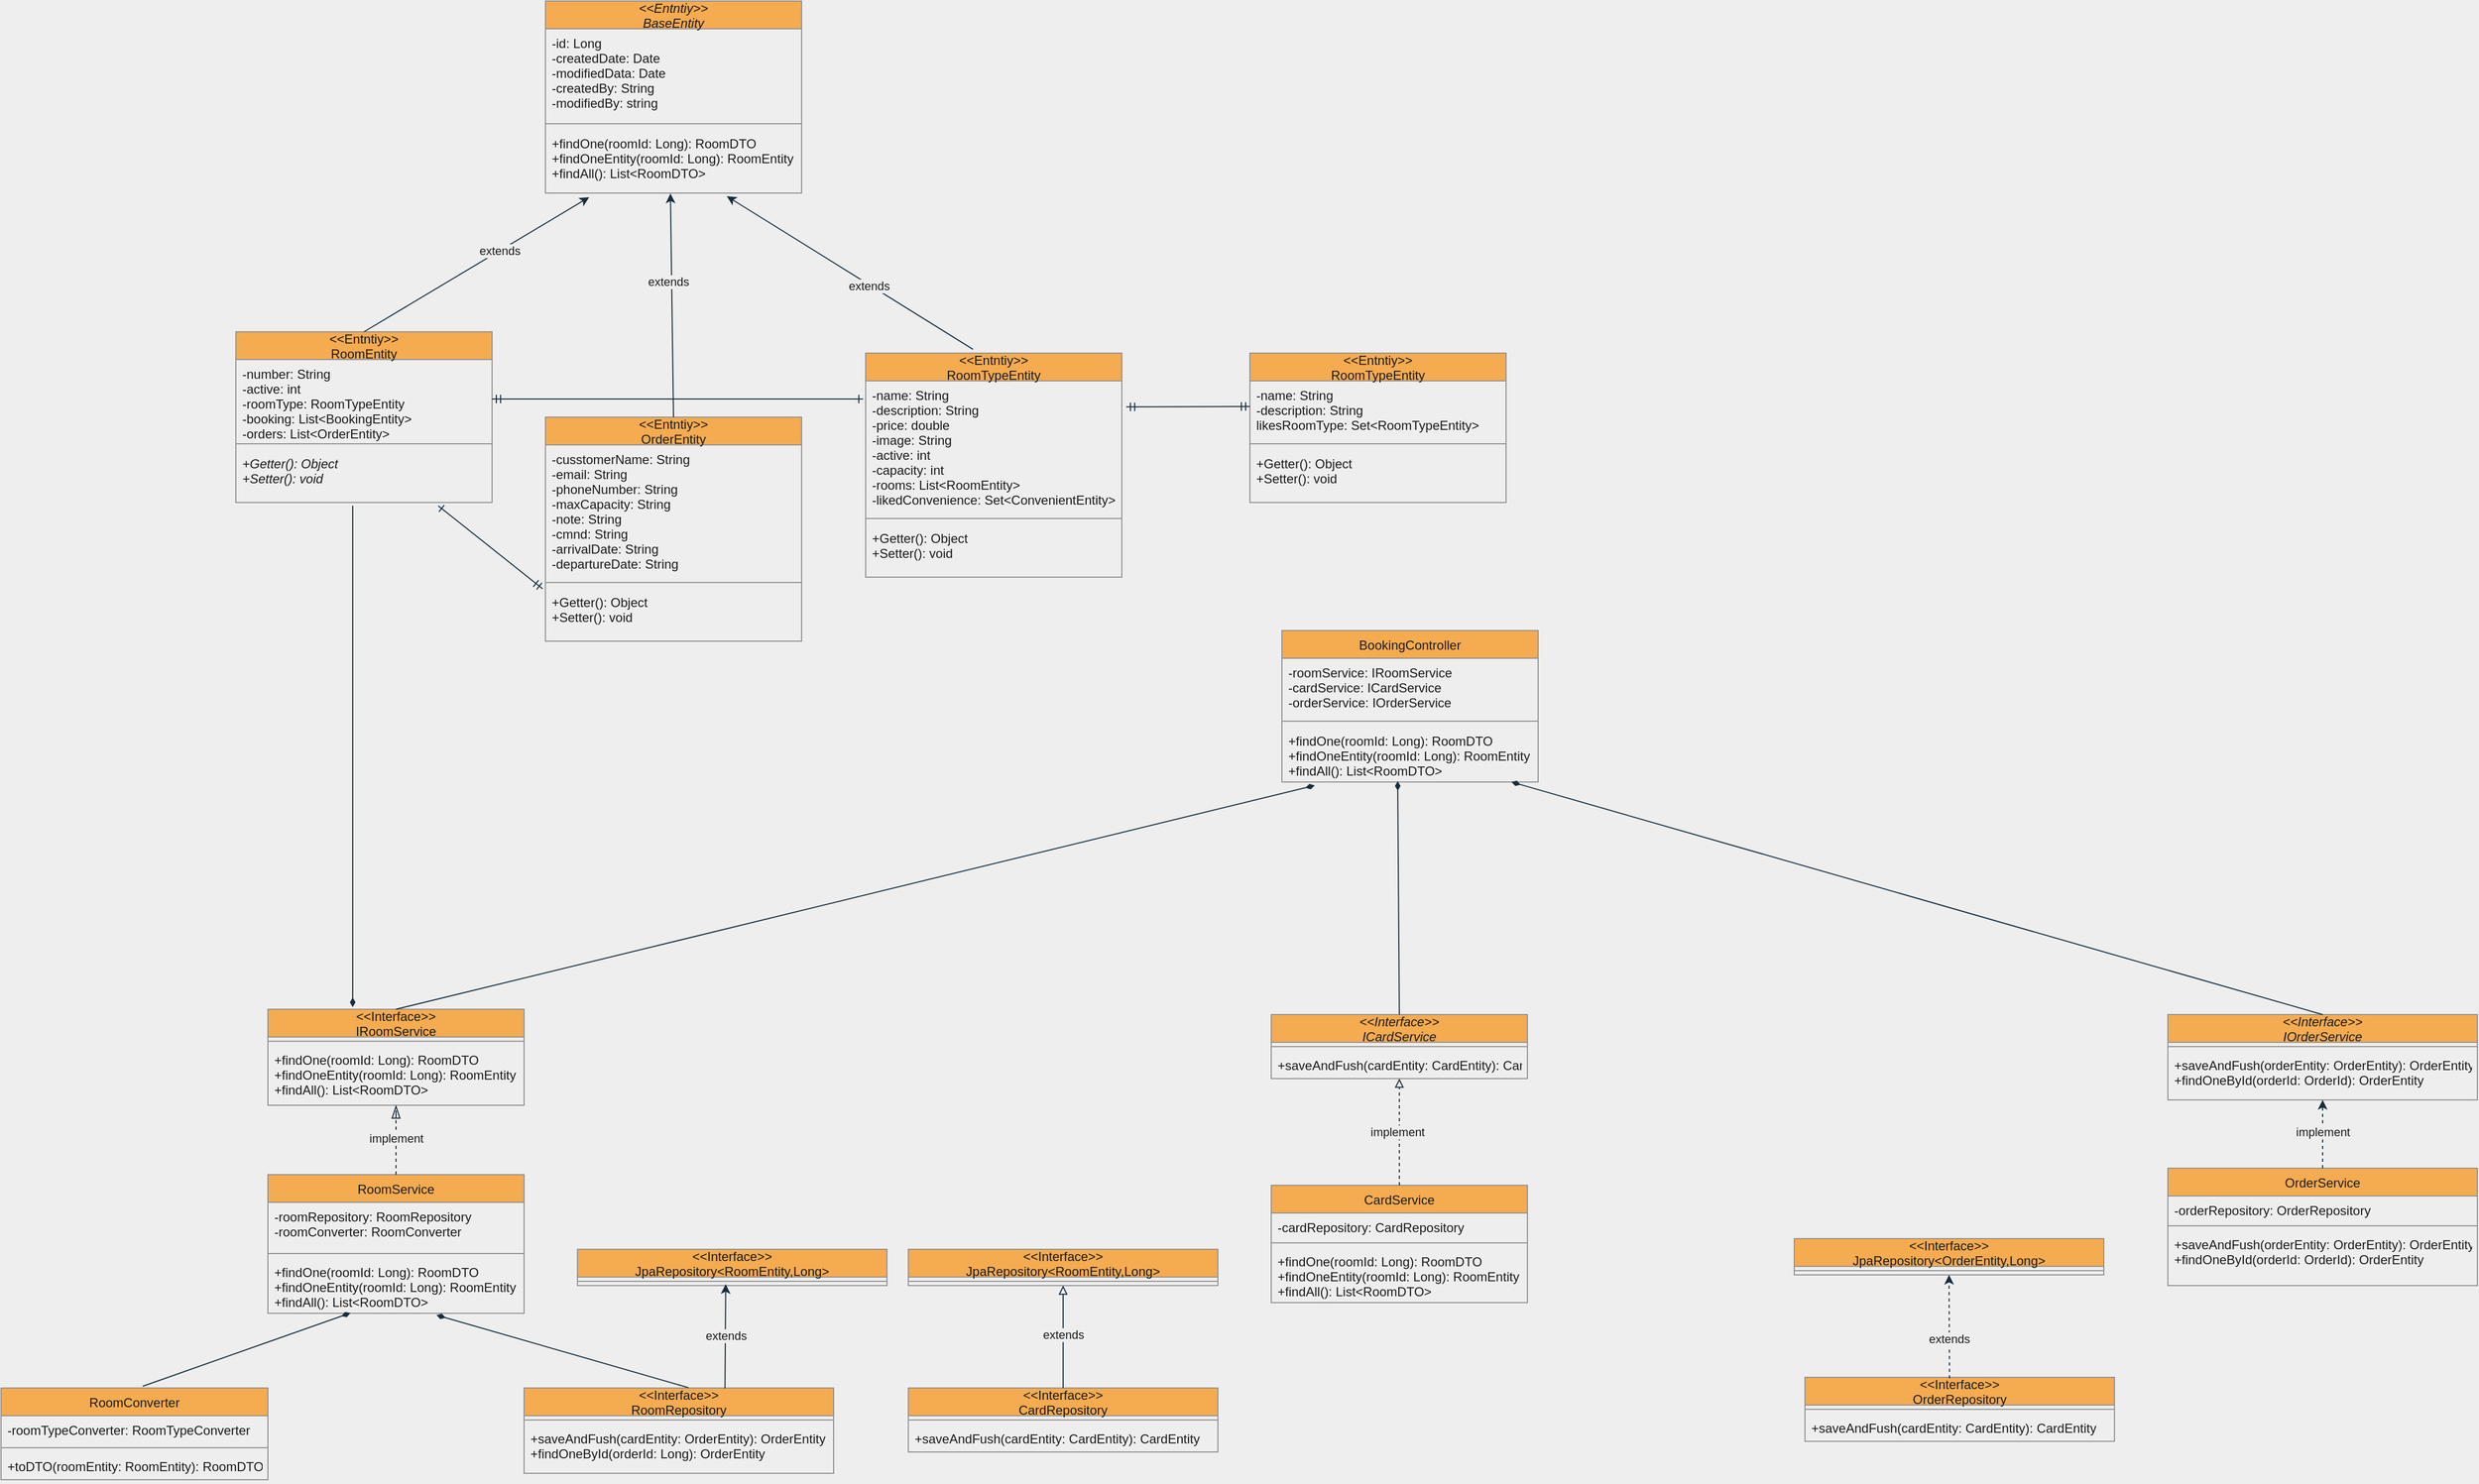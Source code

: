 <mxfile version="14.9.8" type="google"><diagram id="C5RBs43oDa-KdzZeNtuy" name="Page-1"><mxGraphModel dx="2779" dy="2227" grid="1" gridSize="10" guides="1" tooltips="1" connect="1" arrows="1" fold="1" page="1" pageScale="1" pageWidth="827" pageHeight="1169" background="#EEEEEE" math="0" shadow="0"><root><mxCell id="WIyWlLk6GJQsqaUBKTNV-0"/><mxCell id="WIyWlLk6GJQsqaUBKTNV-1" parent="WIyWlLk6GJQsqaUBKTNV-0"/><mxCell id="zkfFHV4jXpPFQw0GAbJ--0" value="&lt;&lt;Interface&gt;&gt;&#10;IRoomService" style="swimlane;fontStyle=0;align=center;verticalAlign=middle;childLayout=stackLayout;horizontal=1;startSize=26;horizontalStack=0;resizeParent=1;resizeLast=0;collapsible=1;marginBottom=0;rounded=0;shadow=0;strokeWidth=1;fillColor=#F5AB50;strokeColor=#909090;fontColor=#1A1A1A;" parent="WIyWlLk6GJQsqaUBKTNV-1" vertex="1"><mxGeometry y="645" width="240" height="90" as="geometry"><mxRectangle x="220" y="120" width="160" height="26" as="alternateBounds"/></mxGeometry></mxCell><mxCell id="zkfFHV4jXpPFQw0GAbJ--4" value="" style="line;html=1;strokeWidth=1;align=left;verticalAlign=middle;spacingTop=-1;spacingLeft=3;spacingRight=3;rotatable=0;labelPosition=right;points=[];portConstraint=eastwest;fillColor=#F5AB50;strokeColor=#909090;fontColor=#1A1A1A;labelBackgroundColor=#EEEEEE;" parent="zkfFHV4jXpPFQw0GAbJ--0" vertex="1"><mxGeometry y="26" width="240" height="8" as="geometry"/></mxCell><mxCell id="zkfFHV4jXpPFQw0GAbJ--2" value="+findOne(roomId: Long): RoomDTO&#10;+findOneEntity(roomId: Long): RoomEntity&#10;+findAll(): List&lt;RoomDTO&gt;" style="text;align=left;verticalAlign=top;spacingLeft=4;spacingRight=4;overflow=hidden;rotatable=0;points=[[0,0.5],[1,0.5]];portConstraint=eastwest;rounded=0;shadow=0;html=0;fontColor=#1A1A1A;" parent="zkfFHV4jXpPFQw0GAbJ--0" vertex="1"><mxGeometry y="34" width="240" height="54" as="geometry"/></mxCell><mxCell id="zkfFHV4jXpPFQw0GAbJ--6" value="RoomService" style="swimlane;fontStyle=0;align=center;verticalAlign=top;childLayout=stackLayout;horizontal=1;startSize=26;horizontalStack=0;resizeParent=1;resizeLast=0;collapsible=1;marginBottom=0;rounded=0;shadow=0;strokeWidth=1;fillColor=#F5AB50;strokeColor=#909090;fontColor=#1A1A1A;" parent="WIyWlLk6GJQsqaUBKTNV-1" vertex="1"><mxGeometry y="800" width="240" height="130" as="geometry"><mxRectangle x="130" y="380" width="160" height="26" as="alternateBounds"/></mxGeometry></mxCell><mxCell id="zkfFHV4jXpPFQw0GAbJ--7" value="-roomRepository: RoomRepository&#10;-roomConverter: RoomConverter" style="text;align=left;verticalAlign=top;spacingLeft=4;spacingRight=4;overflow=hidden;rotatable=0;points=[[0,0.5],[1,0.5]];portConstraint=eastwest;fontColor=#1A1A1A;" parent="zkfFHV4jXpPFQw0GAbJ--6" vertex="1"><mxGeometry y="26" width="240" height="44" as="geometry"/></mxCell><mxCell id="zkfFHV4jXpPFQw0GAbJ--9" value="" style="line;html=1;strokeWidth=1;align=left;verticalAlign=middle;spacingTop=-1;spacingLeft=3;spacingRight=3;rotatable=0;labelPosition=right;points=[];portConstraint=eastwest;fillColor=#F5AB50;strokeColor=#909090;fontColor=#1A1A1A;labelBackgroundColor=#EEEEEE;" parent="zkfFHV4jXpPFQw0GAbJ--6" vertex="1"><mxGeometry y="70" width="240" height="8" as="geometry"/></mxCell><mxCell id="zkfFHV4jXpPFQw0GAbJ--11" value="+findOne(roomId: Long): RoomDTO&#10;+findOneEntity(roomId: Long): RoomEntity&#10;+findAll(): List&lt;RoomDTO&gt;" style="text;align=left;verticalAlign=top;spacingLeft=4;spacingRight=4;overflow=hidden;rotatable=0;points=[[0,0.5],[1,0.5]];portConstraint=eastwest;fontStyle=0;fontColor=#1A1A1A;" parent="zkfFHV4jXpPFQw0GAbJ--6" vertex="1"><mxGeometry y="78" width="240" height="52" as="geometry"/></mxCell><mxCell id="zkfFHV4jXpPFQw0GAbJ--12" value="" style="endArrow=blockThin;endSize=10;endFill=0;shadow=0;strokeWidth=1;rounded=0;edgeStyle=elbowEdgeStyle;elbow=vertical;dashed=1;entryX=0.5;entryY=1;entryDx=0;entryDy=0;exitX=0.5;exitY=0;exitDx=0;exitDy=0;strokeColor=#182E3E;fontColor=#1A1A1A;labelBackgroundColor=#EEEEEE;" parent="WIyWlLk6GJQsqaUBKTNV-1" source="zkfFHV4jXpPFQw0GAbJ--6" target="zkfFHV4jXpPFQw0GAbJ--0" edge="1"><mxGeometry width="160" relative="1" as="geometry"><mxPoint x="120" y="790" as="sourcePoint"/><mxPoint x="120" y="740" as="targetPoint"/><Array as="points"><mxPoint x="120" y="740"/></Array></mxGeometry></mxCell><mxCell id="AG8ENtMSPp4tkWlzLvlF-8" value="implement" style="edgeLabel;html=1;align=center;verticalAlign=middle;resizable=0;points=[];fontColor=#1A1A1A;labelBackgroundColor=#EEEEEE;" vertex="1" connectable="0" parent="zkfFHV4jXpPFQw0GAbJ--12"><mxGeometry x="-0.204" y="3" relative="1" as="geometry"><mxPoint x="3" y="-8" as="offset"/></mxGeometry></mxCell><mxCell id="zkfFHV4jXpPFQw0GAbJ--13" value="RoomConverter" style="swimlane;fontStyle=0;align=center;verticalAlign=top;childLayout=stackLayout;horizontal=1;startSize=26;horizontalStack=0;resizeParent=1;resizeLast=0;collapsible=1;marginBottom=0;rounded=0;shadow=0;strokeWidth=1;fillColor=#F5AB50;strokeColor=#909090;fontColor=#1A1A1A;" parent="WIyWlLk6GJQsqaUBKTNV-1" vertex="1"><mxGeometry x="-250" y="1000" width="250" height="86" as="geometry"><mxRectangle x="340" y="380" width="170" height="26" as="alternateBounds"/></mxGeometry></mxCell><mxCell id="zkfFHV4jXpPFQw0GAbJ--14" value="-roomTypeConverter: RoomTypeConverter" style="text;align=left;verticalAlign=top;spacingLeft=4;spacingRight=4;overflow=hidden;rotatable=0;points=[[0,0.5],[1,0.5]];portConstraint=eastwest;fontColor=#1A1A1A;" parent="zkfFHV4jXpPFQw0GAbJ--13" vertex="1"><mxGeometry y="26" width="250" height="26" as="geometry"/></mxCell><mxCell id="zkfFHV4jXpPFQw0GAbJ--15" value="" style="line;html=1;strokeWidth=1;align=left;verticalAlign=middle;spacingTop=-1;spacingLeft=3;spacingRight=3;rotatable=0;labelPosition=right;points=[];portConstraint=eastwest;fillColor=#F5AB50;strokeColor=#909090;fontColor=#1A1A1A;labelBackgroundColor=#EEEEEE;" parent="zkfFHV4jXpPFQw0GAbJ--13" vertex="1"><mxGeometry y="52" width="250" height="8" as="geometry"/></mxCell><mxCell id="AG8ENtMSPp4tkWlzLvlF-12" value="+toDTO(roomEntity: RoomEntity): RoomDTO" style="text;align=left;verticalAlign=top;spacingLeft=4;spacingRight=4;overflow=hidden;rotatable=0;points=[[0,0.5],[1,0.5]];portConstraint=eastwest;fontColor=#1A1A1A;" vertex="1" parent="zkfFHV4jXpPFQw0GAbJ--13"><mxGeometry y="60" width="250" height="26" as="geometry"/></mxCell><mxCell id="AG8ENtMSPp4tkWlzLvlF-16" value="&lt;&lt;Interface&gt;&gt;&#10;RoomRepository" style="swimlane;fontStyle=0;align=center;verticalAlign=middle;childLayout=stackLayout;horizontal=1;startSize=26;horizontalStack=0;resizeParent=1;resizeLast=0;collapsible=1;marginBottom=0;rounded=0;shadow=0;strokeWidth=1;fillColor=#F5AB50;strokeColor=#909090;fontColor=#1A1A1A;" vertex="1" parent="WIyWlLk6GJQsqaUBKTNV-1"><mxGeometry x="240" y="1000" width="290" height="80" as="geometry"><mxRectangle x="340" y="380" width="170" height="26" as="alternateBounds"/></mxGeometry></mxCell><mxCell id="AG8ENtMSPp4tkWlzLvlF-18" value="" style="line;html=1;strokeWidth=1;align=left;verticalAlign=middle;spacingTop=-1;spacingLeft=3;spacingRight=3;rotatable=0;labelPosition=right;points=[];portConstraint=eastwest;fillColor=#F5AB50;strokeColor=#909090;fontColor=#1A1A1A;labelBackgroundColor=#EEEEEE;" vertex="1" parent="AG8ENtMSPp4tkWlzLvlF-16"><mxGeometry y="26" width="290" height="8" as="geometry"/></mxCell><mxCell id="AG8ENtMSPp4tkWlzLvlF-19" value="+saveAndFush(cardEntity: &#9;OrderEntity): OrderEntity&#10;+findOneById(orderId: Long): OrderEntity" style="text;align=left;verticalAlign=top;spacingLeft=4;spacingRight=4;overflow=hidden;rotatable=0;points=[[0,0.5],[1,0.5]];portConstraint=eastwest;fontColor=#1A1A1A;" vertex="1" parent="AG8ENtMSPp4tkWlzLvlF-16"><mxGeometry y="34" width="290" height="46" as="geometry"/></mxCell><mxCell id="AG8ENtMSPp4tkWlzLvlF-21" value="&lt;&lt;Interface&gt;&gt;&#10;JpaRepository&lt;RoomEntity,Long&gt;" style="swimlane;fontStyle=0;align=center;verticalAlign=middle;childLayout=stackLayout;horizontal=1;startSize=26;horizontalStack=0;resizeParent=1;resizeLast=0;collapsible=1;marginBottom=0;rounded=0;shadow=0;strokeWidth=1;fillColor=#F5AB50;strokeColor=#909090;fontColor=#1A1A1A;" vertex="1" parent="WIyWlLk6GJQsqaUBKTNV-1"><mxGeometry x="290" y="870" width="290" height="34" as="geometry"><mxRectangle x="340" y="380" width="170" height="26" as="alternateBounds"/></mxGeometry></mxCell><mxCell id="AG8ENtMSPp4tkWlzLvlF-22" value="" style="line;html=1;strokeWidth=1;align=left;verticalAlign=middle;spacingTop=-1;spacingLeft=3;spacingRight=3;rotatable=0;labelPosition=right;points=[];portConstraint=eastwest;fillColor=#F5AB50;strokeColor=#909090;fontColor=#1A1A1A;labelBackgroundColor=#EEEEEE;" vertex="1" parent="AG8ENtMSPp4tkWlzLvlF-21"><mxGeometry y="26" width="290" height="8" as="geometry"/></mxCell><mxCell id="AG8ENtMSPp4tkWlzLvlF-26" value="&lt;&lt;Interface&gt;&gt;&#10;ICardService" style="swimlane;fontStyle=2;align=center;verticalAlign=middle;childLayout=stackLayout;horizontal=1;startSize=26;horizontalStack=0;resizeParent=1;resizeLast=0;collapsible=1;marginBottom=0;rounded=0;shadow=0;strokeWidth=1;fillColor=#F5AB50;strokeColor=#909090;fontColor=#1A1A1A;" vertex="1" parent="WIyWlLk6GJQsqaUBKTNV-1"><mxGeometry x="940" y="650" width="240" height="60" as="geometry"><mxRectangle x="220" y="120" width="160" height="26" as="alternateBounds"/></mxGeometry></mxCell><mxCell id="AG8ENtMSPp4tkWlzLvlF-27" value="" style="line;html=1;strokeWidth=1;align=left;verticalAlign=middle;spacingTop=-1;spacingLeft=3;spacingRight=3;rotatable=0;labelPosition=right;points=[];portConstraint=eastwest;fillColor=#F5AB50;strokeColor=#909090;fontColor=#1A1A1A;labelBackgroundColor=#EEEEEE;" vertex="1" parent="AG8ENtMSPp4tkWlzLvlF-26"><mxGeometry y="26" width="240" height="8" as="geometry"/></mxCell><mxCell id="AG8ENtMSPp4tkWlzLvlF-28" value="+saveAndFush(cardEntity: CardEntity): CardEntity" style="text;align=left;verticalAlign=top;spacingLeft=4;spacingRight=4;overflow=hidden;rotatable=0;points=[[0,0.5],[1,0.5]];portConstraint=eastwest;rounded=0;shadow=0;html=0;fontColor=#1A1A1A;" vertex="1" parent="AG8ENtMSPp4tkWlzLvlF-26"><mxGeometry y="34" width="240" height="26" as="geometry"/></mxCell><mxCell id="AG8ENtMSPp4tkWlzLvlF-29" value="CardService" style="swimlane;fontStyle=0;align=center;verticalAlign=top;childLayout=stackLayout;horizontal=1;startSize=26;horizontalStack=0;resizeParent=1;resizeLast=0;collapsible=1;marginBottom=0;rounded=0;shadow=0;strokeWidth=1;fillColor=#F5AB50;strokeColor=#909090;fontColor=#1A1A1A;" vertex="1" parent="WIyWlLk6GJQsqaUBKTNV-1"><mxGeometry x="940" y="810" width="240" height="110" as="geometry"><mxRectangle x="130" y="380" width="160" height="26" as="alternateBounds"/></mxGeometry></mxCell><mxCell id="AG8ENtMSPp4tkWlzLvlF-30" value="-cardRepository: CardRepository" style="text;align=left;verticalAlign=top;spacingLeft=4;spacingRight=4;overflow=hidden;rotatable=0;points=[[0,0.5],[1,0.5]];portConstraint=eastwest;fontColor=#1A1A1A;" vertex="1" parent="AG8ENtMSPp4tkWlzLvlF-29"><mxGeometry y="26" width="240" height="24" as="geometry"/></mxCell><mxCell id="AG8ENtMSPp4tkWlzLvlF-31" value="" style="line;html=1;strokeWidth=1;align=left;verticalAlign=middle;spacingTop=-1;spacingLeft=3;spacingRight=3;rotatable=0;labelPosition=right;points=[];portConstraint=eastwest;fillColor=#F5AB50;strokeColor=#909090;fontColor=#1A1A1A;labelBackgroundColor=#EEEEEE;" vertex="1" parent="AG8ENtMSPp4tkWlzLvlF-29"><mxGeometry y="50" width="240" height="8" as="geometry"/></mxCell><mxCell id="AG8ENtMSPp4tkWlzLvlF-32" value="+findOne(roomId: Long): RoomDTO&#10;+findOneEntity(roomId: Long): RoomEntity&#10;+findAll(): List&lt;RoomDTO&gt;" style="text;align=left;verticalAlign=top;spacingLeft=4;spacingRight=4;overflow=hidden;rotatable=0;points=[[0,0.5],[1,0.5]];portConstraint=eastwest;fontStyle=0;fontColor=#1A1A1A;" vertex="1" parent="AG8ENtMSPp4tkWlzLvlF-29"><mxGeometry y="58" width="240" height="52" as="geometry"/></mxCell><mxCell id="AG8ENtMSPp4tkWlzLvlF-33" value="&lt;&lt;Interface&gt;&gt;&#10;CardRepository" style="swimlane;fontStyle=0;align=center;verticalAlign=middle;childLayout=stackLayout;horizontal=1;startSize=26;horizontalStack=0;resizeParent=1;resizeLast=0;collapsible=1;marginBottom=0;rounded=0;shadow=0;strokeWidth=1;fillColor=#F5AB50;strokeColor=#909090;fontColor=#1A1A1A;" vertex="1" parent="WIyWlLk6GJQsqaUBKTNV-1"><mxGeometry x="600" y="1000" width="290" height="60" as="geometry"><mxRectangle x="340" y="380" width="170" height="26" as="alternateBounds"/></mxGeometry></mxCell><mxCell id="AG8ENtMSPp4tkWlzLvlF-34" value="" style="line;html=1;strokeWidth=1;align=left;verticalAlign=middle;spacingTop=-1;spacingLeft=3;spacingRight=3;rotatable=0;labelPosition=right;points=[];portConstraint=eastwest;fillColor=#F5AB50;strokeColor=#909090;fontColor=#1A1A1A;labelBackgroundColor=#EEEEEE;" vertex="1" parent="AG8ENtMSPp4tkWlzLvlF-33"><mxGeometry y="26" width="290" height="8" as="geometry"/></mxCell><mxCell id="AG8ENtMSPp4tkWlzLvlF-35" value="+saveAndFush(cardEntity: &#9;CardEntity): CardEntity" style="text;align=left;verticalAlign=top;spacingLeft=4;spacingRight=4;overflow=hidden;rotatable=0;points=[[0,0.5],[1,0.5]];portConstraint=eastwest;fontColor=#1A1A1A;" vertex="1" parent="AG8ENtMSPp4tkWlzLvlF-33"><mxGeometry y="34" width="290" height="26" as="geometry"/></mxCell><mxCell id="AG8ENtMSPp4tkWlzLvlF-43" value="&lt;&lt;Interface&gt;&gt;&#10;JpaRepository&lt;RoomEntity,Long&gt;" style="swimlane;fontStyle=0;align=center;verticalAlign=middle;childLayout=stackLayout;horizontal=1;startSize=26;horizontalStack=0;resizeParent=1;resizeLast=0;collapsible=1;marginBottom=0;rounded=0;shadow=0;strokeWidth=1;fillColor=#F5AB50;strokeColor=#909090;fontColor=#1A1A1A;" vertex="1" parent="WIyWlLk6GJQsqaUBKTNV-1"><mxGeometry x="600" y="870" width="290" height="34" as="geometry"><mxRectangle x="340" y="380" width="170" height="26" as="alternateBounds"/></mxGeometry></mxCell><mxCell id="AG8ENtMSPp4tkWlzLvlF-44" value="" style="line;html=1;strokeWidth=1;align=left;verticalAlign=middle;spacingTop=-1;spacingLeft=3;spacingRight=3;rotatable=0;labelPosition=right;points=[];portConstraint=eastwest;fillColor=#F5AB50;strokeColor=#909090;fontColor=#1A1A1A;labelBackgroundColor=#EEEEEE;" vertex="1" parent="AG8ENtMSPp4tkWlzLvlF-43"><mxGeometry y="26" width="290" height="8" as="geometry"/></mxCell><mxCell id="AG8ENtMSPp4tkWlzLvlF-47" value="&lt;&lt;Entntiy&gt;&gt;&#10;BaseEntity" style="swimlane;fontStyle=2;align=center;verticalAlign=middle;childLayout=stackLayout;horizontal=1;startSize=26;horizontalStack=0;resizeParent=1;resizeLast=0;collapsible=1;marginBottom=0;rounded=0;shadow=0;strokeWidth=1;fillColor=#F5AB50;strokeColor=#909090;fontColor=#1A1A1A;" vertex="1" parent="WIyWlLk6GJQsqaUBKTNV-1"><mxGeometry x="260" y="-300" width="240" height="180" as="geometry"><mxRectangle x="220" y="120" width="160" height="26" as="alternateBounds"/></mxGeometry></mxCell><mxCell id="AG8ENtMSPp4tkWlzLvlF-53" value="-id: Long&#10;-createdDate: Date&#10;-modifiedData: Date&#10;-createdBy: String&#10;-modifiedBy: string" style="text;align=left;verticalAlign=top;spacingLeft=4;spacingRight=4;overflow=hidden;rotatable=0;points=[[0,0.5],[1,0.5]];portConstraint=eastwest;rounded=0;shadow=0;html=0;fontColor=#1A1A1A;" vertex="1" parent="AG8ENtMSPp4tkWlzLvlF-47"><mxGeometry y="26" width="240" height="84" as="geometry"/></mxCell><mxCell id="AG8ENtMSPp4tkWlzLvlF-48" value="" style="line;html=1;strokeWidth=1;align=left;verticalAlign=middle;spacingTop=-1;spacingLeft=3;spacingRight=3;rotatable=0;labelPosition=right;points=[];portConstraint=eastwest;fillColor=#F5AB50;strokeColor=#909090;fontColor=#1A1A1A;labelBackgroundColor=#EEEEEE;" vertex="1" parent="AG8ENtMSPp4tkWlzLvlF-47"><mxGeometry y="110" width="240" height="10" as="geometry"/></mxCell><mxCell id="AG8ENtMSPp4tkWlzLvlF-49" value="+findOne(roomId: Long): RoomDTO&#10;+findOneEntity(roomId: Long): RoomEntity&#10;+findAll(): List&lt;RoomDTO&gt;" style="text;align=left;verticalAlign=top;spacingLeft=4;spacingRight=4;overflow=hidden;rotatable=0;points=[[0,0.5],[1,0.5]];portConstraint=eastwest;rounded=0;shadow=0;html=0;horizontal=1;fontColor=#1A1A1A;" vertex="1" parent="AG8ENtMSPp4tkWlzLvlF-47"><mxGeometry y="120" width="240" height="60" as="geometry"/></mxCell><mxCell id="AG8ENtMSPp4tkWlzLvlF-54" value="&lt;&lt;Entntiy&gt;&gt;&#10;RoomEntity" style="swimlane;fontStyle=0;align=center;verticalAlign=middle;childLayout=stackLayout;horizontal=1;startSize=26;horizontalStack=0;resizeParent=1;resizeLast=0;collapsible=1;marginBottom=0;rounded=0;shadow=0;strokeWidth=1;fillColor=#F5AB50;strokeColor=#909090;fontColor=#1A1A1A;" vertex="1" parent="WIyWlLk6GJQsqaUBKTNV-1"><mxGeometry x="-30" y="10" width="240" height="160" as="geometry"><mxRectangle x="220" y="120" width="160" height="26" as="alternateBounds"/></mxGeometry></mxCell><mxCell id="AG8ENtMSPp4tkWlzLvlF-55" value="-number: String&#10;-active: int&#10;-roomType: RoomTypeEntity&#10;-booking: List&lt;BookingEntity&gt;&#10;-orders: List&lt;OrderEntity&gt;" style="text;align=left;verticalAlign=top;spacingLeft=4;spacingRight=4;overflow=hidden;rotatable=0;points=[[0,0.5],[1,0.5]];portConstraint=eastwest;rounded=0;shadow=0;html=0;fontColor=#1A1A1A;" vertex="1" parent="AG8ENtMSPp4tkWlzLvlF-54"><mxGeometry y="26" width="240" height="74" as="geometry"/></mxCell><mxCell id="AG8ENtMSPp4tkWlzLvlF-56" value="" style="line;html=1;strokeWidth=1;align=left;verticalAlign=middle;spacingTop=-1;spacingLeft=3;spacingRight=3;rotatable=0;labelPosition=right;points=[];portConstraint=eastwest;fillColor=#F5AB50;strokeColor=#909090;fontColor=#1A1A1A;labelBackgroundColor=#EEEEEE;" vertex="1" parent="AG8ENtMSPp4tkWlzLvlF-54"><mxGeometry y="100" width="240" height="10" as="geometry"/></mxCell><mxCell id="AG8ENtMSPp4tkWlzLvlF-57" value="+Getter(): Object&#10;+Setter(): void" style="text;align=left;verticalAlign=top;spacingLeft=4;spacingRight=4;overflow=hidden;rotatable=0;points=[[0,0.5],[1,0.5]];portConstraint=eastwest;rounded=0;shadow=0;html=0;horizontal=1;fontStyle=2;fontColor=#1A1A1A;" vertex="1" parent="AG8ENtMSPp4tkWlzLvlF-54"><mxGeometry y="110" width="240" height="50" as="geometry"/></mxCell><mxCell id="AG8ENtMSPp4tkWlzLvlF-74" value="&lt;&lt;Entntiy&gt;&gt;&#10;RoomTypeEntity" style="swimlane;fontStyle=0;align=center;verticalAlign=middle;childLayout=stackLayout;horizontal=1;startSize=26;horizontalStack=0;resizeParent=1;resizeLast=0;collapsible=1;marginBottom=0;rounded=0;shadow=0;strokeWidth=1;fillColor=#F5AB50;strokeColor=#909090;fontColor=#1A1A1A;" vertex="1" parent="WIyWlLk6GJQsqaUBKTNV-1"><mxGeometry x="560" y="30" width="240" height="210" as="geometry"><mxRectangle x="220" y="120" width="160" height="26" as="alternateBounds"/></mxGeometry></mxCell><mxCell id="AG8ENtMSPp4tkWlzLvlF-75" value="-name: String&#10;-description: String&#10;-price: double&#10;-image: String&#10;-active: int&#10;-capacity: int&#10;-rooms: List&lt;RoomEntity&gt;&#10;-likedConvenience: Set&lt;ConvenientEntity&gt;&#10;" style="text;align=left;verticalAlign=top;spacingLeft=4;spacingRight=4;overflow=hidden;rotatable=0;points=[[0,0.5],[1,0.5]];portConstraint=eastwest;rounded=0;shadow=0;html=0;fontColor=#1A1A1A;" vertex="1" parent="AG8ENtMSPp4tkWlzLvlF-74"><mxGeometry y="26" width="240" height="124" as="geometry"/></mxCell><mxCell id="AG8ENtMSPp4tkWlzLvlF-76" value="" style="line;html=1;strokeWidth=1;align=left;verticalAlign=middle;spacingTop=-1;spacingLeft=3;spacingRight=3;rotatable=0;labelPosition=right;points=[];portConstraint=eastwest;fillColor=#F5AB50;strokeColor=#909090;fontColor=#1A1A1A;labelBackgroundColor=#EEEEEE;" vertex="1" parent="AG8ENtMSPp4tkWlzLvlF-74"><mxGeometry y="150" width="240" height="10" as="geometry"/></mxCell><mxCell id="AG8ENtMSPp4tkWlzLvlF-77" value="+Getter(): Object&#10;+Setter(): void" style="text;align=left;verticalAlign=top;spacingLeft=4;spacingRight=4;overflow=hidden;rotatable=0;points=[[0,0.5],[1,0.5]];portConstraint=eastwest;rounded=0;shadow=0;html=0;horizontal=1;fontColor=#1A1A1A;" vertex="1" parent="AG8ENtMSPp4tkWlzLvlF-74"><mxGeometry y="160" width="240" height="50" as="geometry"/></mxCell><mxCell id="AG8ENtMSPp4tkWlzLvlF-105" value="" style="endArrow=classic;html=1;entryX=0.708;entryY=1.048;entryDx=0;entryDy=0;entryPerimeter=0;exitX=0.419;exitY=-0.017;exitDx=0;exitDy=0;exitPerimeter=0;strokeColor=#182E3E;fontColor=#1A1A1A;labelBackgroundColor=#EEEEEE;" edge="1" parent="WIyWlLk6GJQsqaUBKTNV-1" source="AG8ENtMSPp4tkWlzLvlF-74" target="AG8ENtMSPp4tkWlzLvlF-49"><mxGeometry width="50" height="50" relative="1" as="geometry"><mxPoint x="420" y="-50" as="sourcePoint"/><mxPoint x="470" y="-100" as="targetPoint"/></mxGeometry></mxCell><mxCell id="AG8ENtMSPp4tkWlzLvlF-106" value="extends" style="edgeLabel;html=1;align=center;verticalAlign=middle;resizable=0;points=[];fontColor=#1A1A1A;labelBackgroundColor=#EEEEEE;" vertex="1" connectable="0" parent="AG8ENtMSPp4tkWlzLvlF-105"><mxGeometry x="-0.159" y="1" relative="1" as="geometry"><mxPoint as="offset"/></mxGeometry></mxCell><mxCell id="AG8ENtMSPp4tkWlzLvlF-107" value="" style="endArrow=ERone;startArrow=ERmandOne;html=1;endFill=0;startFill=0;entryX=-0.01;entryY=0.137;entryDx=0;entryDy=0;entryPerimeter=0;strokeColor=#182E3E;fontColor=#1A1A1A;exitX=1;exitY=0.5;exitDx=0;exitDy=0;labelBackgroundColor=#EEEEEE;" edge="1" parent="WIyWlLk6GJQsqaUBKTNV-1" source="AG8ENtMSPp4tkWlzLvlF-55" target="AG8ENtMSPp4tkWlzLvlF-75"><mxGeometry width="50" height="50" relative="1" as="geometry"><mxPoint x="260" y="60" as="sourcePoint"/><mxPoint x="560.52" y="75.558" as="targetPoint"/></mxGeometry></mxCell><mxCell id="AG8ENtMSPp4tkWlzLvlF-108" value="&lt;&lt;Entntiy&gt;&gt;&#10;OrderEntity" style="swimlane;fontStyle=0;align=center;verticalAlign=middle;childLayout=stackLayout;horizontal=1;startSize=26;horizontalStack=0;resizeParent=1;resizeLast=0;collapsible=1;marginBottom=0;rounded=0;shadow=0;strokeWidth=1;fillColor=#F5AB50;strokeColor=#909090;fontColor=#1A1A1A;" vertex="1" parent="WIyWlLk6GJQsqaUBKTNV-1"><mxGeometry x="260" y="90" width="240" height="210" as="geometry"><mxRectangle x="220" y="120" width="160" height="26" as="alternateBounds"/></mxGeometry></mxCell><mxCell id="AG8ENtMSPp4tkWlzLvlF-109" value="-cusstomerName: String&#10;-email: String&#10;-phoneNumber: String&#10;-maxCapacity: String&#10;-note: String&#10;-cmnd: String&#10;-arrivalDate: String&#10;-departureDate: String&#10;" style="text;align=left;verticalAlign=top;spacingLeft=4;spacingRight=4;overflow=hidden;rotatable=0;points=[[0,0.5],[1,0.5]];portConstraint=eastwest;rounded=0;shadow=0;html=0;fontColor=#1A1A1A;" vertex="1" parent="AG8ENtMSPp4tkWlzLvlF-108"><mxGeometry y="26" width="240" height="124" as="geometry"/></mxCell><mxCell id="AG8ENtMSPp4tkWlzLvlF-110" value="" style="line;html=1;strokeWidth=1;align=left;verticalAlign=middle;spacingTop=-1;spacingLeft=3;spacingRight=3;rotatable=0;labelPosition=right;points=[];portConstraint=eastwest;fillColor=#F5AB50;strokeColor=#909090;fontColor=#1A1A1A;labelBackgroundColor=#EEEEEE;" vertex="1" parent="AG8ENtMSPp4tkWlzLvlF-108"><mxGeometry y="150" width="240" height="10" as="geometry"/></mxCell><mxCell id="AG8ENtMSPp4tkWlzLvlF-111" value="+Getter(): Object&#10;+Setter(): void" style="text;align=left;verticalAlign=top;spacingLeft=4;spacingRight=4;overflow=hidden;rotatable=0;points=[[0,0.5],[1,0.5]];portConstraint=eastwest;rounded=0;shadow=0;html=0;horizontal=1;fontColor=#1A1A1A;" vertex="1" parent="AG8ENtMSPp4tkWlzLvlF-108"><mxGeometry y="160" width="240" height="40" as="geometry"/></mxCell><mxCell id="AG8ENtMSPp4tkWlzLvlF-116" value="" style="endArrow=classic;startArrow=none;html=1;startFill=0;exitX=0.5;exitY=0;exitDx=0;exitDy=0;entryX=0.488;entryY=1.007;entryDx=0;entryDy=0;entryPerimeter=0;strokeColor=#182E3E;fontColor=#1A1A1A;labelBackgroundColor=#EEEEEE;" edge="1" parent="WIyWlLk6GJQsqaUBKTNV-1" source="AG8ENtMSPp4tkWlzLvlF-108" target="AG8ENtMSPp4tkWlzLvlF-49"><mxGeometry width="50" height="50" relative="1" as="geometry"><mxPoint x="550" y="-50" as="sourcePoint"/><mxPoint x="370" y="-80" as="targetPoint"/></mxGeometry></mxCell><mxCell id="AG8ENtMSPp4tkWlzLvlF-119" value="extends" style="edgeLabel;html=1;align=center;verticalAlign=middle;resizable=0;points=[];fontColor=#1A1A1A;labelBackgroundColor=#EEEEEE;" vertex="1" connectable="0" parent="AG8ENtMSPp4tkWlzLvlF-116"><mxGeometry x="0.213" y="4" relative="1" as="geometry"><mxPoint as="offset"/></mxGeometry></mxCell><mxCell id="AG8ENtMSPp4tkWlzLvlF-120" value="" style="endArrow=classic;html=1;entryX=0.171;entryY=1.064;entryDx=0;entryDy=0;entryPerimeter=0;exitX=0.5;exitY=0;exitDx=0;exitDy=0;strokeColor=#182E3E;fontColor=#1A1A1A;labelBackgroundColor=#EEEEEE;" edge="1" parent="WIyWlLk6GJQsqaUBKTNV-1" source="AG8ENtMSPp4tkWlzLvlF-54" target="AG8ENtMSPp4tkWlzLvlF-49"><mxGeometry width="50" height="50" relative="1" as="geometry"><mxPoint x="210" y="-60" as="sourcePoint"/><mxPoint x="430" y="-80" as="targetPoint"/></mxGeometry></mxCell><mxCell id="AG8ENtMSPp4tkWlzLvlF-121" value="extends" style="edgeLabel;html=1;align=center;verticalAlign=middle;resizable=0;points=[];fontColor=#1A1A1A;labelBackgroundColor=#EEEEEE;" vertex="1" connectable="0" parent="AG8ENtMSPp4tkWlzLvlF-120"><mxGeometry x="0.214" relative="1" as="geometry"><mxPoint x="-1" as="offset"/></mxGeometry></mxCell><mxCell id="AG8ENtMSPp4tkWlzLvlF-125" value="" style="endArrow=ERmandOne;html=1;entryX=-0.011;entryY=0.022;entryDx=0;entryDy=0;entryPerimeter=0;exitX=0.79;exitY=1.062;exitDx=0;exitDy=0;exitPerimeter=0;endFill=0;startArrow=ERone;startFill=0;strokeColor=#182E3E;fontColor=#1A1A1A;labelBackgroundColor=#EEEEEE;" edge="1" parent="WIyWlLk6GJQsqaUBKTNV-1" source="AG8ENtMSPp4tkWlzLvlF-57" target="AG8ENtMSPp4tkWlzLvlF-111"><mxGeometry width="50" height="50" relative="1" as="geometry"><mxPoint x="130" y="270" as="sourcePoint"/><mxPoint x="180" y="220" as="targetPoint"/></mxGeometry></mxCell><mxCell id="AG8ENtMSPp4tkWlzLvlF-127" value="" style="endArrow=diamondThin;html=1;entryX=0.322;entryY=0.994;entryDx=0;entryDy=0;entryPerimeter=0;exitX=0.531;exitY=-0.019;exitDx=0;exitDy=0;exitPerimeter=0;endFill=1;strokeColor=#182E3E;fontColor=#1A1A1A;labelBackgroundColor=#EEEEEE;" edge="1" parent="WIyWlLk6GJQsqaUBKTNV-1" source="zkfFHV4jXpPFQw0GAbJ--13" target="zkfFHV4jXpPFQw0GAbJ--11"><mxGeometry width="50" height="50" relative="1" as="geometry"><mxPoint x="-130" y="1010" as="sourcePoint"/><mxPoint x="-80" y="960" as="targetPoint"/></mxGeometry></mxCell><mxCell id="AG8ENtMSPp4tkWlzLvlF-128" value="" style="endArrow=diamondThin;html=1;entryX=0.658;entryY=1.032;entryDx=0;entryDy=0;entryPerimeter=0;exitX=0.531;exitY=-0.004;exitDx=0;exitDy=0;exitPerimeter=0;endFill=1;strokeColor=#182E3E;fontColor=#1A1A1A;labelBackgroundColor=#EEEEEE;" edge="1" parent="WIyWlLk6GJQsqaUBKTNV-1" source="AG8ENtMSPp4tkWlzLvlF-16" target="zkfFHV4jXpPFQw0GAbJ--11"><mxGeometry width="50" height="50" relative="1" as="geometry"><mxPoint x="160" y="980" as="sourcePoint"/><mxPoint x="210" y="930" as="targetPoint"/></mxGeometry></mxCell><mxCell id="AG8ENtMSPp4tkWlzLvlF-129" value="" style="endArrow=none;html=1;entryX=0.456;entryY=1.06;entryDx=0;entryDy=0;entryPerimeter=0;exitX=0.331;exitY=-0.022;exitDx=0;exitDy=0;startArrow=diamondThin;startFill=1;strokeColor=#182E3E;fontColor=#1A1A1A;exitPerimeter=0;labelBackgroundColor=#EEEEEE;" edge="1" parent="WIyWlLk6GJQsqaUBKTNV-1" source="zkfFHV4jXpPFQw0GAbJ--0" target="AG8ENtMSPp4tkWlzLvlF-57"><mxGeometry width="50" height="50" relative="1" as="geometry"><mxPoint x="-160" y="500" as="sourcePoint"/><mxPoint x="-110" y="450" as="targetPoint"/></mxGeometry></mxCell><mxCell id="AG8ENtMSPp4tkWlzLvlF-130" value="" style="endArrow=block;html=1;entryX=0.5;entryY=1;entryDx=0;entryDy=0;exitX=0.5;exitY=0;exitDx=0;exitDy=0;endFill=0;strokeColor=#182E3E;fontColor=#1A1A1A;labelBackgroundColor=#EEEEEE;" edge="1" parent="WIyWlLk6GJQsqaUBKTNV-1" source="AG8ENtMSPp4tkWlzLvlF-33" target="AG8ENtMSPp4tkWlzLvlF-43"><mxGeometry width="50" height="50" relative="1" as="geometry"><mxPoint x="720" y="980" as="sourcePoint"/><mxPoint x="770" y="930" as="targetPoint"/></mxGeometry></mxCell><mxCell id="AG8ENtMSPp4tkWlzLvlF-131" value="extends" style="edgeLabel;html=1;align=center;verticalAlign=middle;resizable=0;points=[];fontColor=#1A1A1A;labelBackgroundColor=#EEEEEE;" vertex="1" connectable="0" parent="AG8ENtMSPp4tkWlzLvlF-130"><mxGeometry x="0.273" y="3" relative="1" as="geometry"><mxPoint x="3" y="11" as="offset"/></mxGeometry></mxCell><mxCell id="AG8ENtMSPp4tkWlzLvlF-132" value="" style="endArrow=block;html=1;endFill=0;dashed=1;exitX=0.5;exitY=0;exitDx=0;exitDy=0;entryX=0.5;entryY=1;entryDx=0;entryDy=0;strokeColor=#182E3E;fontColor=#1A1A1A;labelBackgroundColor=#EEEEEE;" edge="1" parent="WIyWlLk6GJQsqaUBKTNV-1" source="AG8ENtMSPp4tkWlzLvlF-29" target="AG8ENtMSPp4tkWlzLvlF-26"><mxGeometry width="50" height="50" relative="1" as="geometry"><mxPoint x="1062" y="794" as="sourcePoint"/><mxPoint x="1062" y="760" as="targetPoint"/></mxGeometry></mxCell><mxCell id="AG8ENtMSPp4tkWlzLvlF-133" value="implement" style="edgeLabel;html=1;align=center;verticalAlign=middle;resizable=0;points=[];fontColor=#1A1A1A;labelBackgroundColor=#EEEEEE;" vertex="1" connectable="0" parent="AG8ENtMSPp4tkWlzLvlF-132"><mxGeometry x="-0.276" y="2" relative="1" as="geometry"><mxPoint y="-14" as="offset"/></mxGeometry></mxCell><mxCell id="AG8ENtMSPp4tkWlzLvlF-134" value="BookingController" style="swimlane;fontStyle=0;align=center;verticalAlign=top;childLayout=stackLayout;horizontal=1;startSize=26;horizontalStack=0;resizeParent=1;resizeLast=0;collapsible=1;marginBottom=0;rounded=0;shadow=0;strokeWidth=1;fillColor=#F5AB50;strokeColor=#909090;fontColor=#1A1A1A;" vertex="1" parent="WIyWlLk6GJQsqaUBKTNV-1"><mxGeometry x="950" y="290" width="240" height="142" as="geometry"><mxRectangle x="130" y="380" width="160" height="26" as="alternateBounds"/></mxGeometry></mxCell><mxCell id="AG8ENtMSPp4tkWlzLvlF-135" value="-roomService: IRoomService&#10;-cardService: ICardService&#10;-orderService: IOrderService" style="text;align=left;verticalAlign=top;spacingLeft=4;spacingRight=4;overflow=hidden;rotatable=0;points=[[0,0.5],[1,0.5]];portConstraint=eastwest;fontColor=#1A1A1A;" vertex="1" parent="AG8ENtMSPp4tkWlzLvlF-134"><mxGeometry y="26" width="240" height="54" as="geometry"/></mxCell><mxCell id="AG8ENtMSPp4tkWlzLvlF-136" value="" style="line;html=1;strokeWidth=1;align=left;verticalAlign=middle;spacingTop=-1;spacingLeft=3;spacingRight=3;rotatable=0;labelPosition=right;points=[];portConstraint=eastwest;fillColor=#F5AB50;strokeColor=#909090;fontColor=#1A1A1A;labelBackgroundColor=#EEEEEE;" vertex="1" parent="AG8ENtMSPp4tkWlzLvlF-134"><mxGeometry y="80" width="240" height="10" as="geometry"/></mxCell><mxCell id="AG8ENtMSPp4tkWlzLvlF-137" value="+findOne(roomId: Long): RoomDTO&#10;+findOneEntity(roomId: Long): RoomEntity&#10;+findAll(): List&lt;RoomDTO&gt;" style="text;align=left;verticalAlign=top;spacingLeft=4;spacingRight=4;overflow=hidden;rotatable=0;points=[[0,0.5],[1,0.5]];portConstraint=eastwest;fontColor=#1A1A1A;" vertex="1" parent="AG8ENtMSPp4tkWlzLvlF-134"><mxGeometry y="90" width="240" height="52" as="geometry"/></mxCell><mxCell id="AG8ENtMSPp4tkWlzLvlF-138" value="" style="endArrow=diamondThin;html=1;exitX=0.5;exitY=0;exitDx=0;exitDy=0;entryX=0.128;entryY=1.063;entryDx=0;entryDy=0;entryPerimeter=0;endFill=1;strokeColor=#182E3E;fontColor=#1A1A1A;targetPerimeterSpacing=-3;labelBackgroundColor=#EEEEEE;" edge="1" parent="WIyWlLk6GJQsqaUBKTNV-1" source="zkfFHV4jXpPFQw0GAbJ--0" target="AG8ENtMSPp4tkWlzLvlF-137"><mxGeometry width="50" height="50" relative="1" as="geometry"><mxPoint x="610" y="600" as="sourcePoint"/><mxPoint x="720" y="510" as="targetPoint"/></mxGeometry></mxCell><mxCell id="AG8ENtMSPp4tkWlzLvlF-139" value="" style="endArrow=diamondThin;html=1;entryX=0.452;entryY=0.986;entryDx=0;entryDy=0;entryPerimeter=0;endFill=1;strokeColor=#182E3E;fontColor=#1A1A1A;exitX=0.5;exitY=0;exitDx=0;exitDy=0;labelBackgroundColor=#EEEEEE;" edge="1" parent="WIyWlLk6GJQsqaUBKTNV-1" source="AG8ENtMSPp4tkWlzLvlF-26" target="AG8ENtMSPp4tkWlzLvlF-137"><mxGeometry width="50" height="50" relative="1" as="geometry"><mxPoint x="1058" y="620" as="sourcePoint"/><mxPoint x="900" y="590" as="targetPoint"/></mxGeometry></mxCell><mxCell id="AG8ENtMSPp4tkWlzLvlF-140" value="&lt;&lt;Interface&gt;&gt;&#10;IOrderService" style="swimlane;fontStyle=2;align=center;verticalAlign=middle;childLayout=stackLayout;horizontal=1;startSize=26;horizontalStack=0;resizeParent=1;resizeLast=0;collapsible=1;marginBottom=0;rounded=0;shadow=0;strokeWidth=1;fillColor=#F5AB50;strokeColor=#909090;fontColor=#1A1A1A;" vertex="1" parent="WIyWlLk6GJQsqaUBKTNV-1"><mxGeometry x="1780" y="650" width="290" height="80" as="geometry"><mxRectangle x="220" y="120" width="160" height="26" as="alternateBounds"/></mxGeometry></mxCell><mxCell id="AG8ENtMSPp4tkWlzLvlF-141" value="" style="line;html=1;strokeWidth=1;align=left;verticalAlign=middle;spacingTop=-1;spacingLeft=3;spacingRight=3;rotatable=0;labelPosition=right;points=[];portConstraint=eastwest;fillColor=#F5AB50;strokeColor=#909090;fontColor=#1A1A1A;labelBackgroundColor=#EEEEEE;" vertex="1" parent="AG8ENtMSPp4tkWlzLvlF-140"><mxGeometry y="26" width="290" height="8" as="geometry"/></mxCell><mxCell id="AG8ENtMSPp4tkWlzLvlF-142" value="+saveAndFush(orderEntity: OrderEntity): OrderEntity&#10;+findOneById(orderId: OrderId): OrderEntity&#10;&#10;" style="text;align=left;verticalAlign=top;spacingLeft=4;spacingRight=4;overflow=hidden;rotatable=0;points=[[0,0.5],[1,0.5]];portConstraint=eastwest;rounded=0;shadow=0;html=0;fontColor=#1A1A1A;" vertex="1" parent="AG8ENtMSPp4tkWlzLvlF-140"><mxGeometry y="34" width="290" height="36" as="geometry"/></mxCell><mxCell id="AG8ENtMSPp4tkWlzLvlF-144" value="" style="endArrow=diamondThin;html=1;entryX=0.896;entryY=1;entryDx=0;entryDy=0;entryPerimeter=0;endFill=1;exitX=0.5;exitY=0;exitDx=0;exitDy=0;strokeColor=#182E3E;fontColor=#1A1A1A;labelBackgroundColor=#EEEEEE;" edge="1" parent="WIyWlLk6GJQsqaUBKTNV-1" source="AG8ENtMSPp4tkWlzLvlF-140" target="AG8ENtMSPp4tkWlzLvlF-137"><mxGeometry width="50" height="50" relative="1" as="geometry"><mxPoint x="1903.2" y="640" as="sourcePoint"/><mxPoint x="1480" y="480" as="targetPoint"/></mxGeometry></mxCell><mxCell id="AG8ENtMSPp4tkWlzLvlF-145" value="OrderService" style="swimlane;fontStyle=0;align=center;verticalAlign=top;childLayout=stackLayout;horizontal=1;startSize=26;horizontalStack=0;resizeParent=1;resizeLast=0;collapsible=1;marginBottom=0;rounded=0;shadow=0;strokeWidth=1;fillColor=#F5AB50;strokeColor=#909090;fontColor=#1A1A1A;" vertex="1" parent="WIyWlLk6GJQsqaUBKTNV-1"><mxGeometry x="1780" y="794" width="290" height="110" as="geometry"><mxRectangle x="130" y="380" width="160" height="26" as="alternateBounds"/></mxGeometry></mxCell><mxCell id="AG8ENtMSPp4tkWlzLvlF-146" value="-orderRepository: OrderRepository" style="text;align=left;verticalAlign=top;spacingLeft=4;spacingRight=4;overflow=hidden;rotatable=0;points=[[0,0.5],[1,0.5]];portConstraint=eastwest;fontColor=#1A1A1A;" vertex="1" parent="AG8ENtMSPp4tkWlzLvlF-145"><mxGeometry y="26" width="290" height="24" as="geometry"/></mxCell><mxCell id="AG8ENtMSPp4tkWlzLvlF-147" value="" style="line;html=1;strokeWidth=1;align=left;verticalAlign=middle;spacingTop=-1;spacingLeft=3;spacingRight=3;rotatable=0;labelPosition=right;points=[];portConstraint=eastwest;fillColor=#F5AB50;strokeColor=#909090;fontColor=#1A1A1A;labelBackgroundColor=#EEEEEE;" vertex="1" parent="AG8ENtMSPp4tkWlzLvlF-145"><mxGeometry y="50" width="290" height="8" as="geometry"/></mxCell><mxCell id="AG8ENtMSPp4tkWlzLvlF-148" value="+saveAndFush(orderEntity: OrderEntity): OrderEntity&#10;+findOneById(orderId: OrderId): OrderEntity&#10;&#10;" style="text;align=left;verticalAlign=top;spacingLeft=4;spacingRight=4;overflow=hidden;rotatable=0;points=[[0,0.5],[1,0.5]];portConstraint=eastwest;fontStyle=0;fontColor=#1A1A1A;" vertex="1" parent="AG8ENtMSPp4tkWlzLvlF-145"><mxGeometry y="58" width="290" height="52" as="geometry"/></mxCell><mxCell id="AG8ENtMSPp4tkWlzLvlF-149" value="" style="endArrow=classic;html=1;entryX=0.5;entryY=1;entryDx=0;entryDy=0;exitX=0.5;exitY=0;exitDx=0;exitDy=0;dashed=1;strokeColor=#182E3E;fontColor=#1A1A1A;labelBackgroundColor=#EEEEEE;" edge="1" parent="WIyWlLk6GJQsqaUBKTNV-1" source="AG8ENtMSPp4tkWlzLvlF-145" target="AG8ENtMSPp4tkWlzLvlF-140"><mxGeometry width="50" height="50" relative="1" as="geometry"><mxPoint x="1890" y="780" as="sourcePoint"/><mxPoint x="1890" y="740" as="targetPoint"/></mxGeometry></mxCell><mxCell id="AG8ENtMSPp4tkWlzLvlF-150" value="implement" style="edgeLabel;html=1;align=center;verticalAlign=middle;resizable=0;points=[];fontColor=#1A1A1A;labelBackgroundColor=#EEEEEE;" vertex="1" connectable="0" parent="AG8ENtMSPp4tkWlzLvlF-149"><mxGeometry x="-0.351" y="1" relative="1" as="geometry"><mxPoint x="1" y="-13" as="offset"/></mxGeometry></mxCell><mxCell id="AG8ENtMSPp4tkWlzLvlF-151" value="&lt;&lt;Interface&gt;&gt;&#10;JpaRepository&lt;OrderEntity,Long&gt;" style="swimlane;fontStyle=0;align=center;verticalAlign=middle;childLayout=stackLayout;horizontal=1;startSize=26;horizontalStack=0;resizeParent=1;resizeLast=0;collapsible=1;marginBottom=0;rounded=0;shadow=0;strokeWidth=1;fillColor=#F5AB50;strokeColor=#909090;fontColor=#1A1A1A;" vertex="1" parent="WIyWlLk6GJQsqaUBKTNV-1"><mxGeometry x="1430" y="860" width="290" height="34" as="geometry"><mxRectangle x="340" y="380" width="170" height="26" as="alternateBounds"/></mxGeometry></mxCell><mxCell id="AG8ENtMSPp4tkWlzLvlF-152" value="" style="line;html=1;strokeWidth=1;align=left;verticalAlign=middle;spacingTop=-1;spacingLeft=3;spacingRight=3;rotatable=0;labelPosition=right;points=[];portConstraint=eastwest;fillColor=#F5AB50;strokeColor=#909090;fontColor=#1A1A1A;labelBackgroundColor=#EEEEEE;" vertex="1" parent="AG8ENtMSPp4tkWlzLvlF-151"><mxGeometry y="26" width="290" height="8" as="geometry"/></mxCell><mxCell id="AG8ENtMSPp4tkWlzLvlF-153" value="&lt;&lt;Interface&gt;&gt;&#10;OrderRepository" style="swimlane;fontStyle=0;align=center;verticalAlign=middle;childLayout=stackLayout;horizontal=1;startSize=26;horizontalStack=0;resizeParent=1;resizeLast=0;collapsible=1;marginBottom=0;rounded=0;shadow=0;strokeWidth=1;fillColor=#F5AB50;strokeColor=#909090;fontColor=#1A1A1A;" vertex="1" parent="WIyWlLk6GJQsqaUBKTNV-1"><mxGeometry x="1440" y="990" width="290" height="60" as="geometry"><mxRectangle x="340" y="380" width="170" height="26" as="alternateBounds"/></mxGeometry></mxCell><mxCell id="AG8ENtMSPp4tkWlzLvlF-154" value="" style="line;html=1;strokeWidth=1;align=left;verticalAlign=middle;spacingTop=-1;spacingLeft=3;spacingRight=3;rotatable=0;labelPosition=right;points=[];portConstraint=eastwest;fillColor=#F5AB50;strokeColor=#909090;fontColor=#1A1A1A;labelBackgroundColor=#EEEEEE;" vertex="1" parent="AG8ENtMSPp4tkWlzLvlF-153"><mxGeometry y="26" width="290" height="8" as="geometry"/></mxCell><mxCell id="AG8ENtMSPp4tkWlzLvlF-155" value="+saveAndFush(cardEntity: &#9;CardEntity): CardEntity" style="text;align=left;verticalAlign=top;spacingLeft=4;spacingRight=4;overflow=hidden;rotatable=0;points=[[0,0.5],[1,0.5]];portConstraint=eastwest;fontColor=#1A1A1A;" vertex="1" parent="AG8ENtMSPp4tkWlzLvlF-153"><mxGeometry y="34" width="290" height="26" as="geometry"/></mxCell><mxCell id="AG8ENtMSPp4tkWlzLvlF-156" value="" style="endArrow=classic;html=1;dashed=1;entryX=0.5;entryY=1;entryDx=0;entryDy=0;exitX=0.467;exitY=0.017;exitDx=0;exitDy=0;exitPerimeter=0;strokeColor=#182E3E;fontColor=#1A1A1A;labelBackgroundColor=#EEEEEE;" edge="1" parent="WIyWlLk6GJQsqaUBKTNV-1" source="AG8ENtMSPp4tkWlzLvlF-153" target="AG8ENtMSPp4tkWlzLvlF-151"><mxGeometry width="50" height="50" relative="1" as="geometry"><mxPoint x="1590" y="989" as="sourcePoint"/><mxPoint x="1590" y="900" as="targetPoint"/></mxGeometry></mxCell><mxCell id="AG8ENtMSPp4tkWlzLvlF-164" value="extends&lt;br&gt;" style="edgeLabel;html=1;align=center;verticalAlign=middle;resizable=0;points=[];fontColor=#1A1A1A;labelBackgroundColor=#EEEEEE;" vertex="1" connectable="0" parent="AG8ENtMSPp4tkWlzLvlF-156"><mxGeometry x="-0.233" y="1" relative="1" as="geometry"><mxPoint as="offset"/></mxGeometry></mxCell><mxCell id="AG8ENtMSPp4tkWlzLvlF-158" value="&lt;&lt;Entntiy&gt;&gt;&#10;RoomTypeEntity" style="swimlane;fontStyle=0;align=center;verticalAlign=middle;childLayout=stackLayout;horizontal=1;startSize=26;horizontalStack=0;resizeParent=1;resizeLast=0;collapsible=1;marginBottom=0;rounded=0;shadow=0;strokeWidth=1;fillColor=#F5AB50;strokeColor=#909090;fontColor=#1A1A1A;" vertex="1" parent="WIyWlLk6GJQsqaUBKTNV-1"><mxGeometry x="920" y="30" width="240" height="140" as="geometry"><mxRectangle x="220" y="120" width="160" height="26" as="alternateBounds"/></mxGeometry></mxCell><mxCell id="AG8ENtMSPp4tkWlzLvlF-159" value="-name: String&#10;-description: String&#10;likesRoomType: Set&lt;RoomTypeEntity&gt;" style="text;align=left;verticalAlign=top;spacingLeft=4;spacingRight=4;overflow=hidden;rotatable=0;points=[[0,0.5],[1,0.5]];portConstraint=eastwest;rounded=0;shadow=0;html=0;fontColor=#1A1A1A;" vertex="1" parent="AG8ENtMSPp4tkWlzLvlF-158"><mxGeometry y="26" width="240" height="54" as="geometry"/></mxCell><mxCell id="AG8ENtMSPp4tkWlzLvlF-160" value="" style="line;html=1;strokeWidth=1;align=left;verticalAlign=middle;spacingTop=-1;spacingLeft=3;spacingRight=3;rotatable=0;labelPosition=right;points=[];portConstraint=eastwest;fillColor=#F5AB50;strokeColor=#909090;fontColor=#1A1A1A;labelBackgroundColor=#EEEEEE;" vertex="1" parent="AG8ENtMSPp4tkWlzLvlF-158"><mxGeometry y="80" width="240" height="10" as="geometry"/></mxCell><mxCell id="AG8ENtMSPp4tkWlzLvlF-161" value="+Getter(): Object&#10;+Setter(): void" style="text;align=left;verticalAlign=top;spacingLeft=4;spacingRight=4;overflow=hidden;rotatable=0;points=[[0,0.5],[1,0.5]];portConstraint=eastwest;rounded=0;shadow=0;html=0;horizontal=1;fontColor=#1A1A1A;" vertex="1" parent="AG8ENtMSPp4tkWlzLvlF-158"><mxGeometry y="90" width="240" height="50" as="geometry"/></mxCell><mxCell id="AG8ENtMSPp4tkWlzLvlF-163" value="" style="endArrow=ERmandOne;html=1;exitX=1.017;exitY=0.197;exitDx=0;exitDy=0;exitPerimeter=0;startArrow=ERmandOne;startFill=0;endFill=0;strokeColor=#182E3E;fontColor=#1A1A1A;labelBackgroundColor=#EEEEEE;" edge="1" parent="WIyWlLk6GJQsqaUBKTNV-1" source="AG8ENtMSPp4tkWlzLvlF-75"><mxGeometry width="50" height="50" relative="1" as="geometry"><mxPoint x="860" y="130" as="sourcePoint"/><mxPoint x="920" y="80" as="targetPoint"/></mxGeometry></mxCell><mxCell id="AG8ENtMSPp4tkWlzLvlF-165" value="" style="endArrow=classic;html=1;fontColor=#1A1A1A;strokeColor=#182E3E;exitX=0.649;exitY=0.004;exitDx=0;exitDy=0;exitPerimeter=0;entryX=0.479;entryY=0.836;entryDx=0;entryDy=0;entryPerimeter=0;labelBackgroundColor=#EEEEEE;" edge="1" parent="WIyWlLk6GJQsqaUBKTNV-1" source="AG8ENtMSPp4tkWlzLvlF-16" target="AG8ENtMSPp4tkWlzLvlF-22"><mxGeometry width="50" height="50" relative="1" as="geometry"><mxPoint x="430" y="1010" as="sourcePoint"/><mxPoint x="427" y="910" as="targetPoint"/></mxGeometry></mxCell><mxCell id="AG8ENtMSPp4tkWlzLvlF-166" value="extends&lt;br&gt;" style="edgeLabel;html=1;align=center;verticalAlign=middle;resizable=0;points=[];fontColor=#1A1A1A;labelBackgroundColor=#EEEEEE;" vertex="1" connectable="0" parent="AG8ENtMSPp4tkWlzLvlF-165"><mxGeometry x="-0.181" relative="1" as="geometry"><mxPoint y="-10" as="offset"/></mxGeometry></mxCell></root></mxGraphModel></diagram></mxfile>